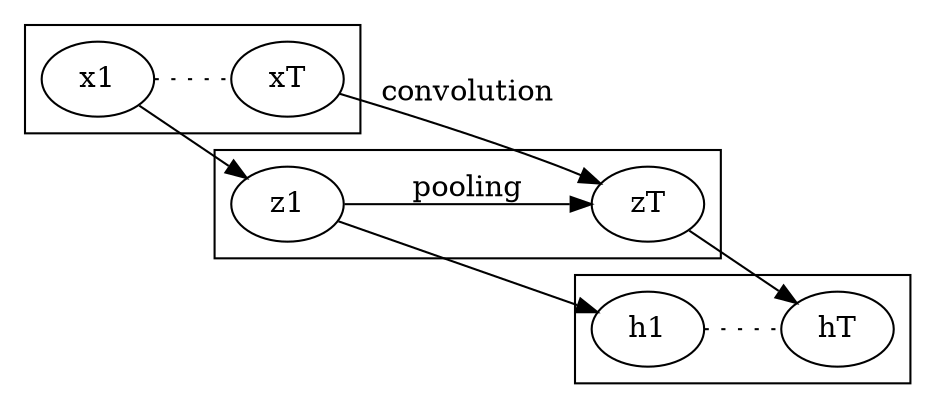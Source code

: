 digraph {
    rankdir=LR;
    subgraph cluster_1 {
        name="input";
        x1
        xT
    }
    subgraph cluster_2 {
        name="pooling";
        z1
        zT
    }
    subgraph cluster_3 {
        name="output";
        h1
        hT
    }
    x1 -> xT [style=dotted arrowhead=none];
    x1 -> z1;
    xT -> zT [label=convolution];
    z1 -> zT [label=pooling];

    z1 -> h1;
    zT -> hT;
    h1 -> hT [style=dotted arrowhead=none];
}
